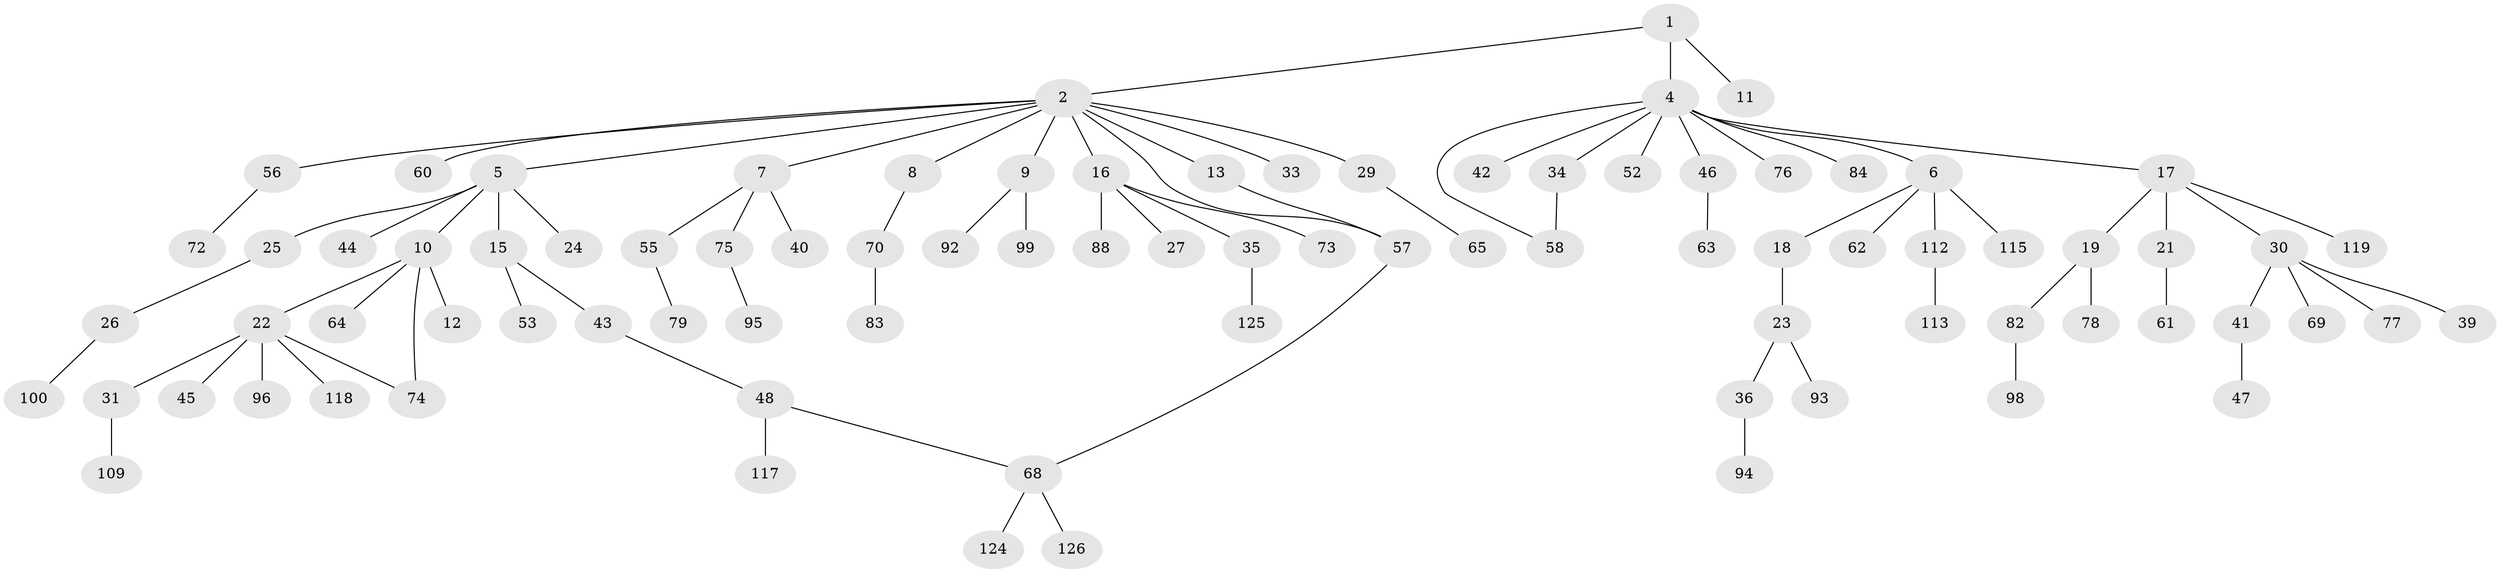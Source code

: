 // Generated by graph-tools (version 1.1) at 2025/51/02/27/25 19:51:36]
// undirected, 86 vertices, 89 edges
graph export_dot {
graph [start="1"]
  node [color=gray90,style=filled];
  1;
  2 [super="+3"];
  4 [super="+38"];
  5 [super="+20"];
  6 [super="+14"];
  7 [super="+32"];
  8 [super="+51"];
  9 [super="+89"];
  10 [super="+59"];
  11 [super="+80"];
  12;
  13 [super="+121"];
  15 [super="+116"];
  16 [super="+50"];
  17 [super="+103"];
  18;
  19 [super="+111"];
  21;
  22 [super="+28"];
  23 [super="+114"];
  24;
  25 [super="+85"];
  26 [super="+66"];
  27;
  29;
  30 [super="+37"];
  31;
  33 [super="+97"];
  34 [super="+71"];
  35 [super="+110"];
  36;
  39;
  40;
  41;
  42 [super="+81"];
  43 [super="+91"];
  44 [super="+108"];
  45 [super="+49"];
  46 [super="+54"];
  47;
  48 [super="+105"];
  52;
  53 [super="+104"];
  55;
  56;
  57;
  58;
  60;
  61 [super="+90"];
  62 [super="+67"];
  63;
  64;
  65 [super="+120"];
  68 [super="+86"];
  69;
  70 [super="+122"];
  72;
  73;
  74 [super="+101"];
  75;
  76;
  77;
  78;
  79 [super="+87"];
  82 [super="+107"];
  83;
  84;
  88;
  92;
  93;
  94;
  95 [super="+106"];
  96;
  98 [super="+102"];
  99;
  100;
  109;
  112;
  113;
  115 [super="+123"];
  117;
  118;
  119;
  124;
  125;
  126;
  1 -- 2;
  1 -- 4;
  1 -- 11;
  2 -- 7;
  2 -- 16;
  2 -- 33;
  2 -- 57;
  2 -- 60;
  2 -- 29;
  2 -- 5;
  2 -- 8;
  2 -- 9;
  2 -- 56;
  2 -- 13;
  4 -- 6;
  4 -- 17;
  4 -- 34;
  4 -- 42;
  4 -- 46;
  4 -- 52;
  4 -- 58;
  4 -- 76;
  4 -- 84;
  5 -- 10;
  5 -- 15;
  5 -- 24;
  5 -- 25;
  5 -- 44;
  6 -- 112;
  6 -- 18;
  6 -- 115;
  6 -- 62;
  7 -- 40;
  7 -- 55;
  7 -- 75;
  8 -- 70;
  9 -- 99;
  9 -- 92;
  10 -- 12;
  10 -- 22;
  10 -- 64;
  10 -- 74;
  13 -- 57;
  15 -- 43;
  15 -- 53;
  16 -- 27;
  16 -- 35;
  16 -- 73;
  16 -- 88;
  17 -- 19;
  17 -- 21;
  17 -- 30;
  17 -- 119;
  18 -- 23;
  19 -- 78;
  19 -- 82;
  21 -- 61;
  22 -- 31;
  22 -- 96;
  22 -- 118;
  22 -- 74;
  22 -- 45;
  23 -- 36;
  23 -- 93;
  25 -- 26;
  26 -- 100;
  29 -- 65;
  30 -- 39;
  30 -- 77;
  30 -- 41;
  30 -- 69;
  31 -- 109;
  34 -- 58;
  35 -- 125;
  36 -- 94;
  41 -- 47;
  43 -- 48;
  46 -- 63;
  48 -- 68;
  48 -- 117;
  55 -- 79;
  56 -- 72;
  57 -- 68;
  68 -- 124;
  68 -- 126;
  70 -- 83;
  75 -- 95;
  82 -- 98;
  112 -- 113;
}

